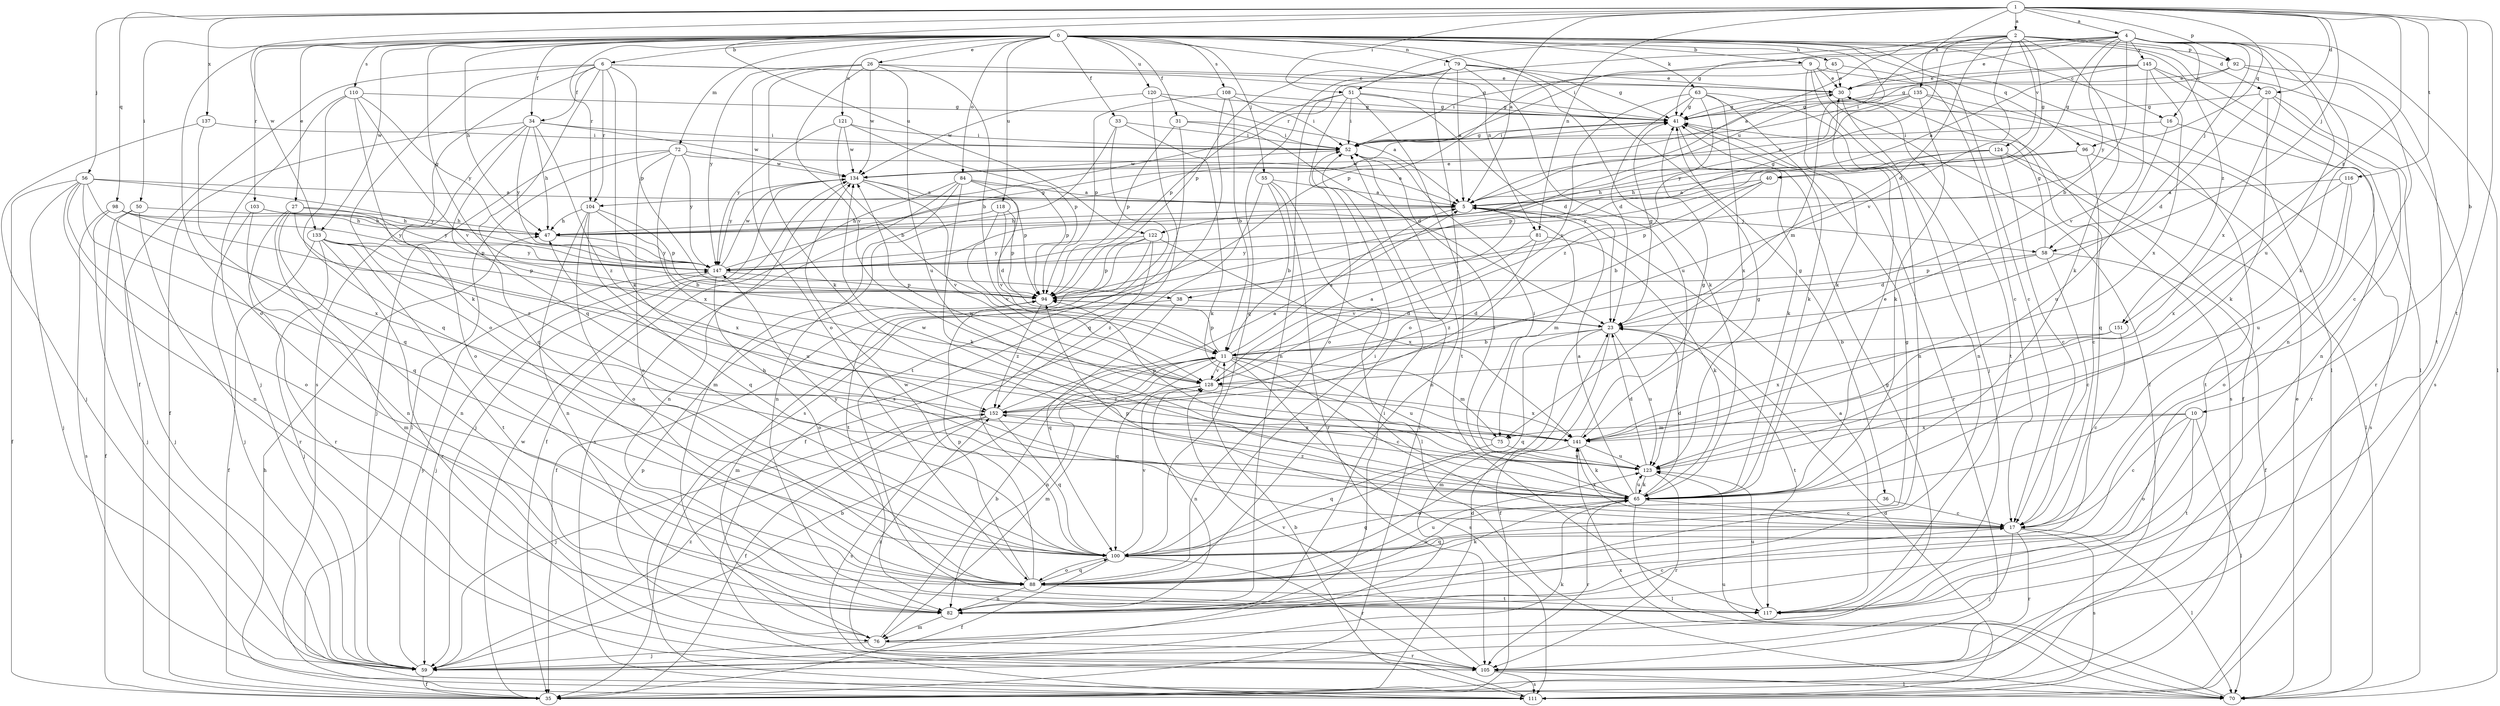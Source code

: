 strict digraph  {
0;
1;
2;
4;
5;
6;
9;
10;
11;
16;
17;
20;
23;
26;
27;
30;
31;
33;
34;
35;
36;
38;
40;
41;
45;
47;
50;
51;
52;
55;
56;
58;
59;
63;
65;
70;
72;
75;
76;
79;
81;
82;
84;
88;
92;
94;
96;
98;
100;
103;
104;
105;
108;
110;
111;
116;
117;
118;
120;
121;
122;
123;
124;
128;
133;
134;
135;
137;
141;
145;
147;
151;
152;
0 -> 6  [label=b];
0 -> 9  [label=b];
0 -> 16  [label=c];
0 -> 26  [label=e];
0 -> 27  [label=e];
0 -> 31  [label=f];
0 -> 33  [label=f];
0 -> 34  [label=f];
0 -> 36  [label=g];
0 -> 38  [label=g];
0 -> 45  [label=h];
0 -> 47  [label=h];
0 -> 50  [label=i];
0 -> 55  [label=j];
0 -> 63  [label=k];
0 -> 70  [label=l];
0 -> 72  [label=m];
0 -> 75  [label=m];
0 -> 79  [label=n];
0 -> 81  [label=n];
0 -> 84  [label=o];
0 -> 88  [label=o];
0 -> 96  [label=q];
0 -> 103  [label=r];
0 -> 104  [label=r];
0 -> 108  [label=s];
0 -> 110  [label=s];
0 -> 118  [label=u];
0 -> 120  [label=u];
0 -> 121  [label=u];
0 -> 133  [label=w];
0 -> 151  [label=z];
1 -> 2  [label=a];
1 -> 4  [label=a];
1 -> 5  [label=a];
1 -> 10  [label=b];
1 -> 20  [label=d];
1 -> 51  [label=i];
1 -> 56  [label=j];
1 -> 58  [label=j];
1 -> 81  [label=n];
1 -> 92  [label=p];
1 -> 96  [label=q];
1 -> 98  [label=q];
1 -> 116  [label=t];
1 -> 117  [label=t];
1 -> 122  [label=u];
1 -> 133  [label=w];
1 -> 135  [label=x];
1 -> 137  [label=x];
1 -> 151  [label=z];
2 -> 5  [label=a];
2 -> 20  [label=d];
2 -> 23  [label=d];
2 -> 38  [label=g];
2 -> 40  [label=g];
2 -> 65  [label=k];
2 -> 70  [label=l];
2 -> 92  [label=p];
2 -> 104  [label=r];
2 -> 122  [label=u];
2 -> 124  [label=v];
2 -> 128  [label=v];
4 -> 11  [label=b];
4 -> 16  [label=c];
4 -> 30  [label=e];
4 -> 40  [label=g];
4 -> 41  [label=g];
4 -> 51  [label=i];
4 -> 52  [label=i];
4 -> 58  [label=j];
4 -> 65  [label=k];
4 -> 70  [label=l];
4 -> 123  [label=u];
4 -> 141  [label=x];
4 -> 145  [label=y];
4 -> 147  [label=y];
5 -> 47  [label=h];
5 -> 58  [label=j];
5 -> 75  [label=m];
6 -> 30  [label=e];
6 -> 34  [label=f];
6 -> 35  [label=f];
6 -> 41  [label=g];
6 -> 65  [label=k];
6 -> 88  [label=o];
6 -> 94  [label=p];
6 -> 100  [label=q];
6 -> 104  [label=r];
6 -> 111  [label=s];
9 -> 17  [label=c];
9 -> 30  [label=e];
9 -> 35  [label=f];
9 -> 59  [label=j];
9 -> 65  [label=k];
9 -> 94  [label=p];
10 -> 17  [label=c];
10 -> 70  [label=l];
10 -> 75  [label=m];
10 -> 88  [label=o];
10 -> 117  [label=t];
10 -> 141  [label=x];
11 -> 5  [label=a];
11 -> 17  [label=c];
11 -> 75  [label=m];
11 -> 76  [label=m];
11 -> 82  [label=n];
11 -> 94  [label=p];
11 -> 100  [label=q];
11 -> 111  [label=s];
11 -> 123  [label=u];
11 -> 128  [label=v];
16 -> 52  [label=i];
16 -> 105  [label=r];
16 -> 123  [label=u];
17 -> 59  [label=j];
17 -> 70  [label=l];
17 -> 94  [label=p];
17 -> 100  [label=q];
17 -> 105  [label=r];
17 -> 111  [label=s];
17 -> 141  [label=x];
17 -> 147  [label=y];
20 -> 23  [label=d];
20 -> 41  [label=g];
20 -> 65  [label=k];
20 -> 82  [label=n];
20 -> 105  [label=r];
23 -> 11  [label=b];
23 -> 35  [label=f];
23 -> 41  [label=g];
23 -> 76  [label=m];
23 -> 100  [label=q];
23 -> 117  [label=t];
23 -> 123  [label=u];
26 -> 11  [label=b];
26 -> 30  [label=e];
26 -> 65  [label=k];
26 -> 88  [label=o];
26 -> 123  [label=u];
26 -> 128  [label=v];
26 -> 134  [label=w];
26 -> 147  [label=y];
27 -> 47  [label=h];
27 -> 76  [label=m];
27 -> 82  [label=n];
27 -> 105  [label=r];
27 -> 141  [label=x];
27 -> 147  [label=y];
30 -> 41  [label=g];
30 -> 82  [label=n];
30 -> 111  [label=s];
30 -> 117  [label=t];
31 -> 23  [label=d];
31 -> 52  [label=i];
31 -> 94  [label=p];
31 -> 111  [label=s];
33 -> 52  [label=i];
33 -> 65  [label=k];
33 -> 76  [label=m];
33 -> 117  [label=t];
34 -> 35  [label=f];
34 -> 47  [label=h];
34 -> 52  [label=i];
34 -> 88  [label=o];
34 -> 100  [label=q];
34 -> 134  [label=w];
34 -> 147  [label=y];
34 -> 152  [label=z];
35 -> 23  [label=d];
35 -> 47  [label=h];
35 -> 52  [label=i];
35 -> 134  [label=w];
36 -> 17  [label=c];
36 -> 100  [label=q];
38 -> 23  [label=d];
38 -> 76  [label=m];
38 -> 100  [label=q];
40 -> 5  [label=a];
40 -> 11  [label=b];
40 -> 94  [label=p];
40 -> 147  [label=y];
41 -> 52  [label=i];
41 -> 65  [label=k];
41 -> 105  [label=r];
45 -> 17  [label=c];
45 -> 30  [label=e];
45 -> 52  [label=i];
47 -> 30  [label=e];
47 -> 147  [label=y];
50 -> 35  [label=f];
50 -> 47  [label=h];
50 -> 59  [label=j];
50 -> 105  [label=r];
51 -> 23  [label=d];
51 -> 41  [label=g];
51 -> 52  [label=i];
51 -> 82  [label=n];
51 -> 88  [label=o];
51 -> 94  [label=p];
51 -> 117  [label=t];
52 -> 41  [label=g];
52 -> 82  [label=n];
52 -> 134  [label=w];
55 -> 5  [label=a];
55 -> 11  [label=b];
55 -> 35  [label=f];
55 -> 70  [label=l];
55 -> 105  [label=r];
56 -> 5  [label=a];
56 -> 35  [label=f];
56 -> 59  [label=j];
56 -> 82  [label=n];
56 -> 88  [label=o];
56 -> 100  [label=q];
56 -> 141  [label=x];
56 -> 147  [label=y];
58 -> 17  [label=c];
58 -> 23  [label=d];
58 -> 35  [label=f];
58 -> 41  [label=g];
58 -> 94  [label=p];
59 -> 11  [label=b];
59 -> 35  [label=f];
59 -> 52  [label=i];
59 -> 65  [label=k];
59 -> 147  [label=y];
59 -> 152  [label=z];
63 -> 23  [label=d];
63 -> 41  [label=g];
63 -> 65  [label=k];
63 -> 82  [label=n];
63 -> 128  [label=v];
63 -> 141  [label=x];
63 -> 152  [label=z];
65 -> 5  [label=a];
65 -> 17  [label=c];
65 -> 23  [label=d];
65 -> 30  [label=e];
65 -> 47  [label=h];
65 -> 52  [label=i];
65 -> 70  [label=l];
65 -> 88  [label=o];
65 -> 105  [label=r];
65 -> 123  [label=u];
65 -> 152  [label=z];
70 -> 30  [label=e];
70 -> 123  [label=u];
70 -> 141  [label=x];
72 -> 5  [label=a];
72 -> 59  [label=j];
72 -> 70  [label=l];
72 -> 88  [label=o];
72 -> 134  [label=w];
72 -> 141  [label=x];
72 -> 147  [label=y];
75 -> 94  [label=p];
75 -> 100  [label=q];
75 -> 123  [label=u];
76 -> 11  [label=b];
76 -> 41  [label=g];
76 -> 59  [label=j];
76 -> 94  [label=p];
76 -> 105  [label=r];
79 -> 5  [label=a];
79 -> 30  [label=e];
79 -> 41  [label=g];
79 -> 65  [label=k];
79 -> 88  [label=o];
79 -> 94  [label=p];
79 -> 100  [label=q];
79 -> 123  [label=u];
81 -> 65  [label=k];
81 -> 128  [label=v];
81 -> 147  [label=y];
81 -> 152  [label=z];
82 -> 17  [label=c];
82 -> 76  [label=m];
84 -> 5  [label=a];
84 -> 35  [label=f];
84 -> 65  [label=k];
84 -> 82  [label=n];
84 -> 94  [label=p];
84 -> 111  [label=s];
84 -> 128  [label=v];
88 -> 65  [label=k];
88 -> 82  [label=n];
88 -> 94  [label=p];
88 -> 100  [label=q];
88 -> 117  [label=t];
88 -> 123  [label=u];
88 -> 134  [label=w];
92 -> 17  [label=c];
92 -> 30  [label=e];
92 -> 41  [label=g];
92 -> 117  [label=t];
94 -> 23  [label=d];
94 -> 152  [label=z];
96 -> 17  [label=c];
96 -> 47  [label=h];
96 -> 111  [label=s];
96 -> 134  [label=w];
98 -> 47  [label=h];
98 -> 59  [label=j];
98 -> 111  [label=s];
98 -> 147  [label=y];
98 -> 152  [label=z];
100 -> 35  [label=f];
100 -> 41  [label=g];
100 -> 52  [label=i];
100 -> 88  [label=o];
100 -> 105  [label=r];
100 -> 128  [label=v];
103 -> 47  [label=h];
103 -> 59  [label=j];
103 -> 82  [label=n];
103 -> 94  [label=p];
104 -> 11  [label=b];
104 -> 47  [label=h];
104 -> 82  [label=n];
104 -> 88  [label=o];
104 -> 94  [label=p];
104 -> 100  [label=q];
105 -> 70  [label=l];
105 -> 111  [label=s];
105 -> 128  [label=v];
105 -> 152  [label=z];
108 -> 11  [label=b];
108 -> 41  [label=g];
108 -> 52  [label=i];
108 -> 94  [label=p];
108 -> 111  [label=s];
110 -> 41  [label=g];
110 -> 59  [label=j];
110 -> 65  [label=k];
110 -> 100  [label=q];
110 -> 128  [label=v];
110 -> 147  [label=y];
111 -> 11  [label=b];
111 -> 23  [label=d];
116 -> 5  [label=a];
116 -> 88  [label=o];
116 -> 123  [label=u];
116 -> 141  [label=x];
117 -> 5  [label=a];
117 -> 123  [label=u];
118 -> 23  [label=d];
118 -> 47  [label=h];
118 -> 94  [label=p];
118 -> 128  [label=v];
120 -> 5  [label=a];
120 -> 41  [label=g];
120 -> 100  [label=q];
120 -> 134  [label=w];
121 -> 11  [label=b];
121 -> 52  [label=i];
121 -> 94  [label=p];
121 -> 134  [label=w];
121 -> 147  [label=y];
122 -> 35  [label=f];
122 -> 94  [label=p];
122 -> 117  [label=t];
122 -> 141  [label=x];
122 -> 147  [label=y];
122 -> 152  [label=z];
123 -> 23  [label=d];
123 -> 41  [label=g];
123 -> 52  [label=i];
123 -> 65  [label=k];
123 -> 105  [label=r];
123 -> 134  [label=w];
124 -> 17  [label=c];
124 -> 47  [label=h];
124 -> 70  [label=l];
124 -> 94  [label=p];
124 -> 117  [label=t];
124 -> 134  [label=w];
128 -> 5  [label=a];
128 -> 82  [label=n];
128 -> 141  [label=x];
128 -> 152  [label=z];
133 -> 35  [label=f];
133 -> 59  [label=j];
133 -> 94  [label=p];
133 -> 105  [label=r];
133 -> 117  [label=t];
133 -> 123  [label=u];
133 -> 147  [label=y];
134 -> 5  [label=a];
134 -> 59  [label=j];
134 -> 82  [label=n];
134 -> 94  [label=p];
134 -> 128  [label=v];
134 -> 147  [label=y];
135 -> 5  [label=a];
135 -> 35  [label=f];
135 -> 41  [label=g];
135 -> 65  [label=k];
135 -> 100  [label=q];
135 -> 147  [label=y];
137 -> 52  [label=i];
137 -> 59  [label=j];
137 -> 100  [label=q];
141 -> 41  [label=g];
141 -> 65  [label=k];
141 -> 88  [label=o];
141 -> 123  [label=u];
141 -> 134  [label=w];
145 -> 5  [label=a];
145 -> 30  [label=e];
145 -> 52  [label=i];
145 -> 82  [label=n];
145 -> 111  [label=s];
145 -> 128  [label=v];
145 -> 141  [label=x];
147 -> 41  [label=g];
147 -> 59  [label=j];
147 -> 88  [label=o];
147 -> 94  [label=p];
147 -> 134  [label=w];
151 -> 11  [label=b];
151 -> 17  [label=c];
151 -> 141  [label=x];
152 -> 5  [label=a];
152 -> 35  [label=f];
152 -> 59  [label=j];
152 -> 100  [label=q];
152 -> 111  [label=s];
152 -> 141  [label=x];
}
